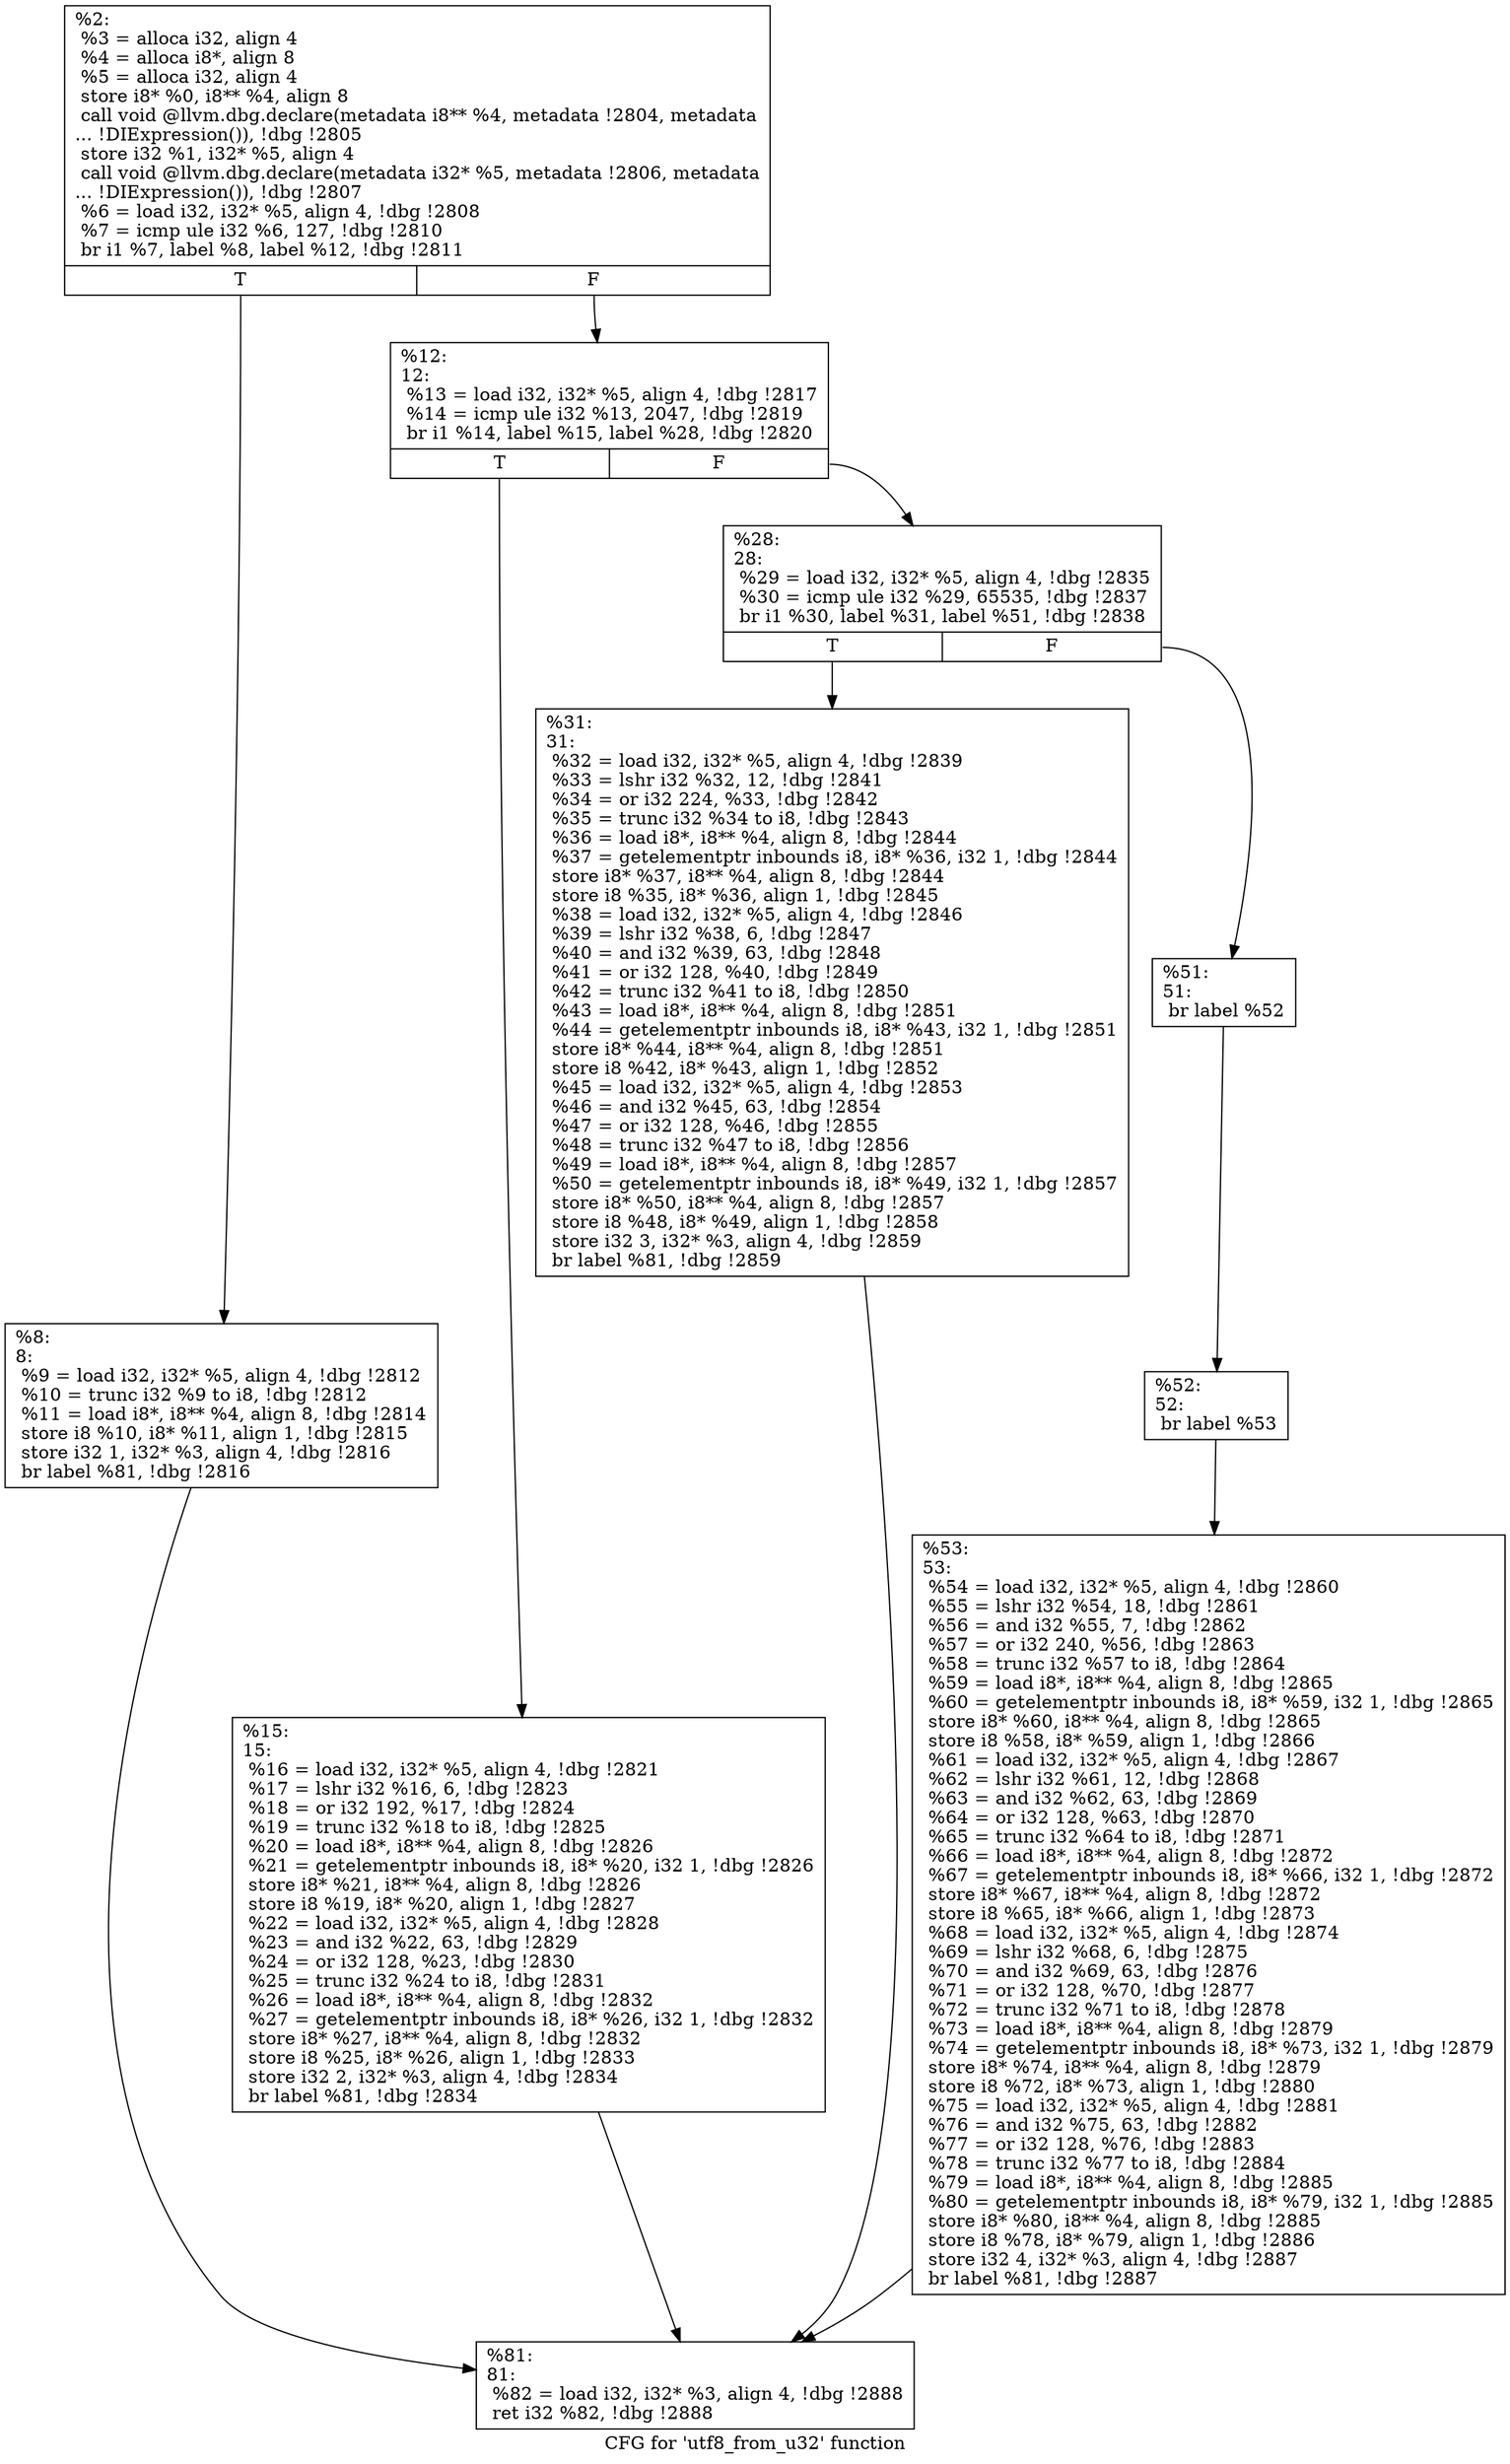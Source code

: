 digraph "CFG for 'utf8_from_u32' function" {
	label="CFG for 'utf8_from_u32' function";

	Node0x556851f12e60 [shape=record,label="{%2:\l  %3 = alloca i32, align 4\l  %4 = alloca i8*, align 8\l  %5 = alloca i32, align 4\l  store i8* %0, i8** %4, align 8\l  call void @llvm.dbg.declare(metadata i8** %4, metadata !2804, metadata\l... !DIExpression()), !dbg !2805\l  store i32 %1, i32* %5, align 4\l  call void @llvm.dbg.declare(metadata i32* %5, metadata !2806, metadata\l... !DIExpression()), !dbg !2807\l  %6 = load i32, i32* %5, align 4, !dbg !2808\l  %7 = icmp ule i32 %6, 127, !dbg !2810\l  br i1 %7, label %8, label %12, !dbg !2811\l|{<s0>T|<s1>F}}"];
	Node0x556851f12e60:s0 -> Node0x556851f12f70;
	Node0x556851f12e60:s1 -> Node0x556851f12fc0;
	Node0x556851f12f70 [shape=record,label="{%8:\l8:                                                \l  %9 = load i32, i32* %5, align 4, !dbg !2812\l  %10 = trunc i32 %9 to i8, !dbg !2812\l  %11 = load i8*, i8** %4, align 8, !dbg !2814\l  store i8 %10, i8* %11, align 1, !dbg !2815\l  store i32 1, i32* %3, align 4, !dbg !2816\l  br label %81, !dbg !2816\l}"];
	Node0x556851f12f70 -> Node0x556851f131f0;
	Node0x556851f12fc0 [shape=record,label="{%12:\l12:                                               \l  %13 = load i32, i32* %5, align 4, !dbg !2817\l  %14 = icmp ule i32 %13, 2047, !dbg !2819\l  br i1 %14, label %15, label %28, !dbg !2820\l|{<s0>T|<s1>F}}"];
	Node0x556851f12fc0:s0 -> Node0x556851f13010;
	Node0x556851f12fc0:s1 -> Node0x556851f13060;
	Node0x556851f13010 [shape=record,label="{%15:\l15:                                               \l  %16 = load i32, i32* %5, align 4, !dbg !2821\l  %17 = lshr i32 %16, 6, !dbg !2823\l  %18 = or i32 192, %17, !dbg !2824\l  %19 = trunc i32 %18 to i8, !dbg !2825\l  %20 = load i8*, i8** %4, align 8, !dbg !2826\l  %21 = getelementptr inbounds i8, i8* %20, i32 1, !dbg !2826\l  store i8* %21, i8** %4, align 8, !dbg !2826\l  store i8 %19, i8* %20, align 1, !dbg !2827\l  %22 = load i32, i32* %5, align 4, !dbg !2828\l  %23 = and i32 %22, 63, !dbg !2829\l  %24 = or i32 128, %23, !dbg !2830\l  %25 = trunc i32 %24 to i8, !dbg !2831\l  %26 = load i8*, i8** %4, align 8, !dbg !2832\l  %27 = getelementptr inbounds i8, i8* %26, i32 1, !dbg !2832\l  store i8* %27, i8** %4, align 8, !dbg !2832\l  store i8 %25, i8* %26, align 1, !dbg !2833\l  store i32 2, i32* %3, align 4, !dbg !2834\l  br label %81, !dbg !2834\l}"];
	Node0x556851f13010 -> Node0x556851f131f0;
	Node0x556851f13060 [shape=record,label="{%28:\l28:                                               \l  %29 = load i32, i32* %5, align 4, !dbg !2835\l  %30 = icmp ule i32 %29, 65535, !dbg !2837\l  br i1 %30, label %31, label %51, !dbg !2838\l|{<s0>T|<s1>F}}"];
	Node0x556851f13060:s0 -> Node0x556851f130b0;
	Node0x556851f13060:s1 -> Node0x556851f13100;
	Node0x556851f130b0 [shape=record,label="{%31:\l31:                                               \l  %32 = load i32, i32* %5, align 4, !dbg !2839\l  %33 = lshr i32 %32, 12, !dbg !2841\l  %34 = or i32 224, %33, !dbg !2842\l  %35 = trunc i32 %34 to i8, !dbg !2843\l  %36 = load i8*, i8** %4, align 8, !dbg !2844\l  %37 = getelementptr inbounds i8, i8* %36, i32 1, !dbg !2844\l  store i8* %37, i8** %4, align 8, !dbg !2844\l  store i8 %35, i8* %36, align 1, !dbg !2845\l  %38 = load i32, i32* %5, align 4, !dbg !2846\l  %39 = lshr i32 %38, 6, !dbg !2847\l  %40 = and i32 %39, 63, !dbg !2848\l  %41 = or i32 128, %40, !dbg !2849\l  %42 = trunc i32 %41 to i8, !dbg !2850\l  %43 = load i8*, i8** %4, align 8, !dbg !2851\l  %44 = getelementptr inbounds i8, i8* %43, i32 1, !dbg !2851\l  store i8* %44, i8** %4, align 8, !dbg !2851\l  store i8 %42, i8* %43, align 1, !dbg !2852\l  %45 = load i32, i32* %5, align 4, !dbg !2853\l  %46 = and i32 %45, 63, !dbg !2854\l  %47 = or i32 128, %46, !dbg !2855\l  %48 = trunc i32 %47 to i8, !dbg !2856\l  %49 = load i8*, i8** %4, align 8, !dbg !2857\l  %50 = getelementptr inbounds i8, i8* %49, i32 1, !dbg !2857\l  store i8* %50, i8** %4, align 8, !dbg !2857\l  store i8 %48, i8* %49, align 1, !dbg !2858\l  store i32 3, i32* %3, align 4, !dbg !2859\l  br label %81, !dbg !2859\l}"];
	Node0x556851f130b0 -> Node0x556851f131f0;
	Node0x556851f13100 [shape=record,label="{%51:\l51:                                               \l  br label %52\l}"];
	Node0x556851f13100 -> Node0x556851f13150;
	Node0x556851f13150 [shape=record,label="{%52:\l52:                                               \l  br label %53\l}"];
	Node0x556851f13150 -> Node0x556851f131a0;
	Node0x556851f131a0 [shape=record,label="{%53:\l53:                                               \l  %54 = load i32, i32* %5, align 4, !dbg !2860\l  %55 = lshr i32 %54, 18, !dbg !2861\l  %56 = and i32 %55, 7, !dbg !2862\l  %57 = or i32 240, %56, !dbg !2863\l  %58 = trunc i32 %57 to i8, !dbg !2864\l  %59 = load i8*, i8** %4, align 8, !dbg !2865\l  %60 = getelementptr inbounds i8, i8* %59, i32 1, !dbg !2865\l  store i8* %60, i8** %4, align 8, !dbg !2865\l  store i8 %58, i8* %59, align 1, !dbg !2866\l  %61 = load i32, i32* %5, align 4, !dbg !2867\l  %62 = lshr i32 %61, 12, !dbg !2868\l  %63 = and i32 %62, 63, !dbg !2869\l  %64 = or i32 128, %63, !dbg !2870\l  %65 = trunc i32 %64 to i8, !dbg !2871\l  %66 = load i8*, i8** %4, align 8, !dbg !2872\l  %67 = getelementptr inbounds i8, i8* %66, i32 1, !dbg !2872\l  store i8* %67, i8** %4, align 8, !dbg !2872\l  store i8 %65, i8* %66, align 1, !dbg !2873\l  %68 = load i32, i32* %5, align 4, !dbg !2874\l  %69 = lshr i32 %68, 6, !dbg !2875\l  %70 = and i32 %69, 63, !dbg !2876\l  %71 = or i32 128, %70, !dbg !2877\l  %72 = trunc i32 %71 to i8, !dbg !2878\l  %73 = load i8*, i8** %4, align 8, !dbg !2879\l  %74 = getelementptr inbounds i8, i8* %73, i32 1, !dbg !2879\l  store i8* %74, i8** %4, align 8, !dbg !2879\l  store i8 %72, i8* %73, align 1, !dbg !2880\l  %75 = load i32, i32* %5, align 4, !dbg !2881\l  %76 = and i32 %75, 63, !dbg !2882\l  %77 = or i32 128, %76, !dbg !2883\l  %78 = trunc i32 %77 to i8, !dbg !2884\l  %79 = load i8*, i8** %4, align 8, !dbg !2885\l  %80 = getelementptr inbounds i8, i8* %79, i32 1, !dbg !2885\l  store i8* %80, i8** %4, align 8, !dbg !2885\l  store i8 %78, i8* %79, align 1, !dbg !2886\l  store i32 4, i32* %3, align 4, !dbg !2887\l  br label %81, !dbg !2887\l}"];
	Node0x556851f131a0 -> Node0x556851f131f0;
	Node0x556851f131f0 [shape=record,label="{%81:\l81:                                               \l  %82 = load i32, i32* %3, align 4, !dbg !2888\l  ret i32 %82, !dbg !2888\l}"];
}
